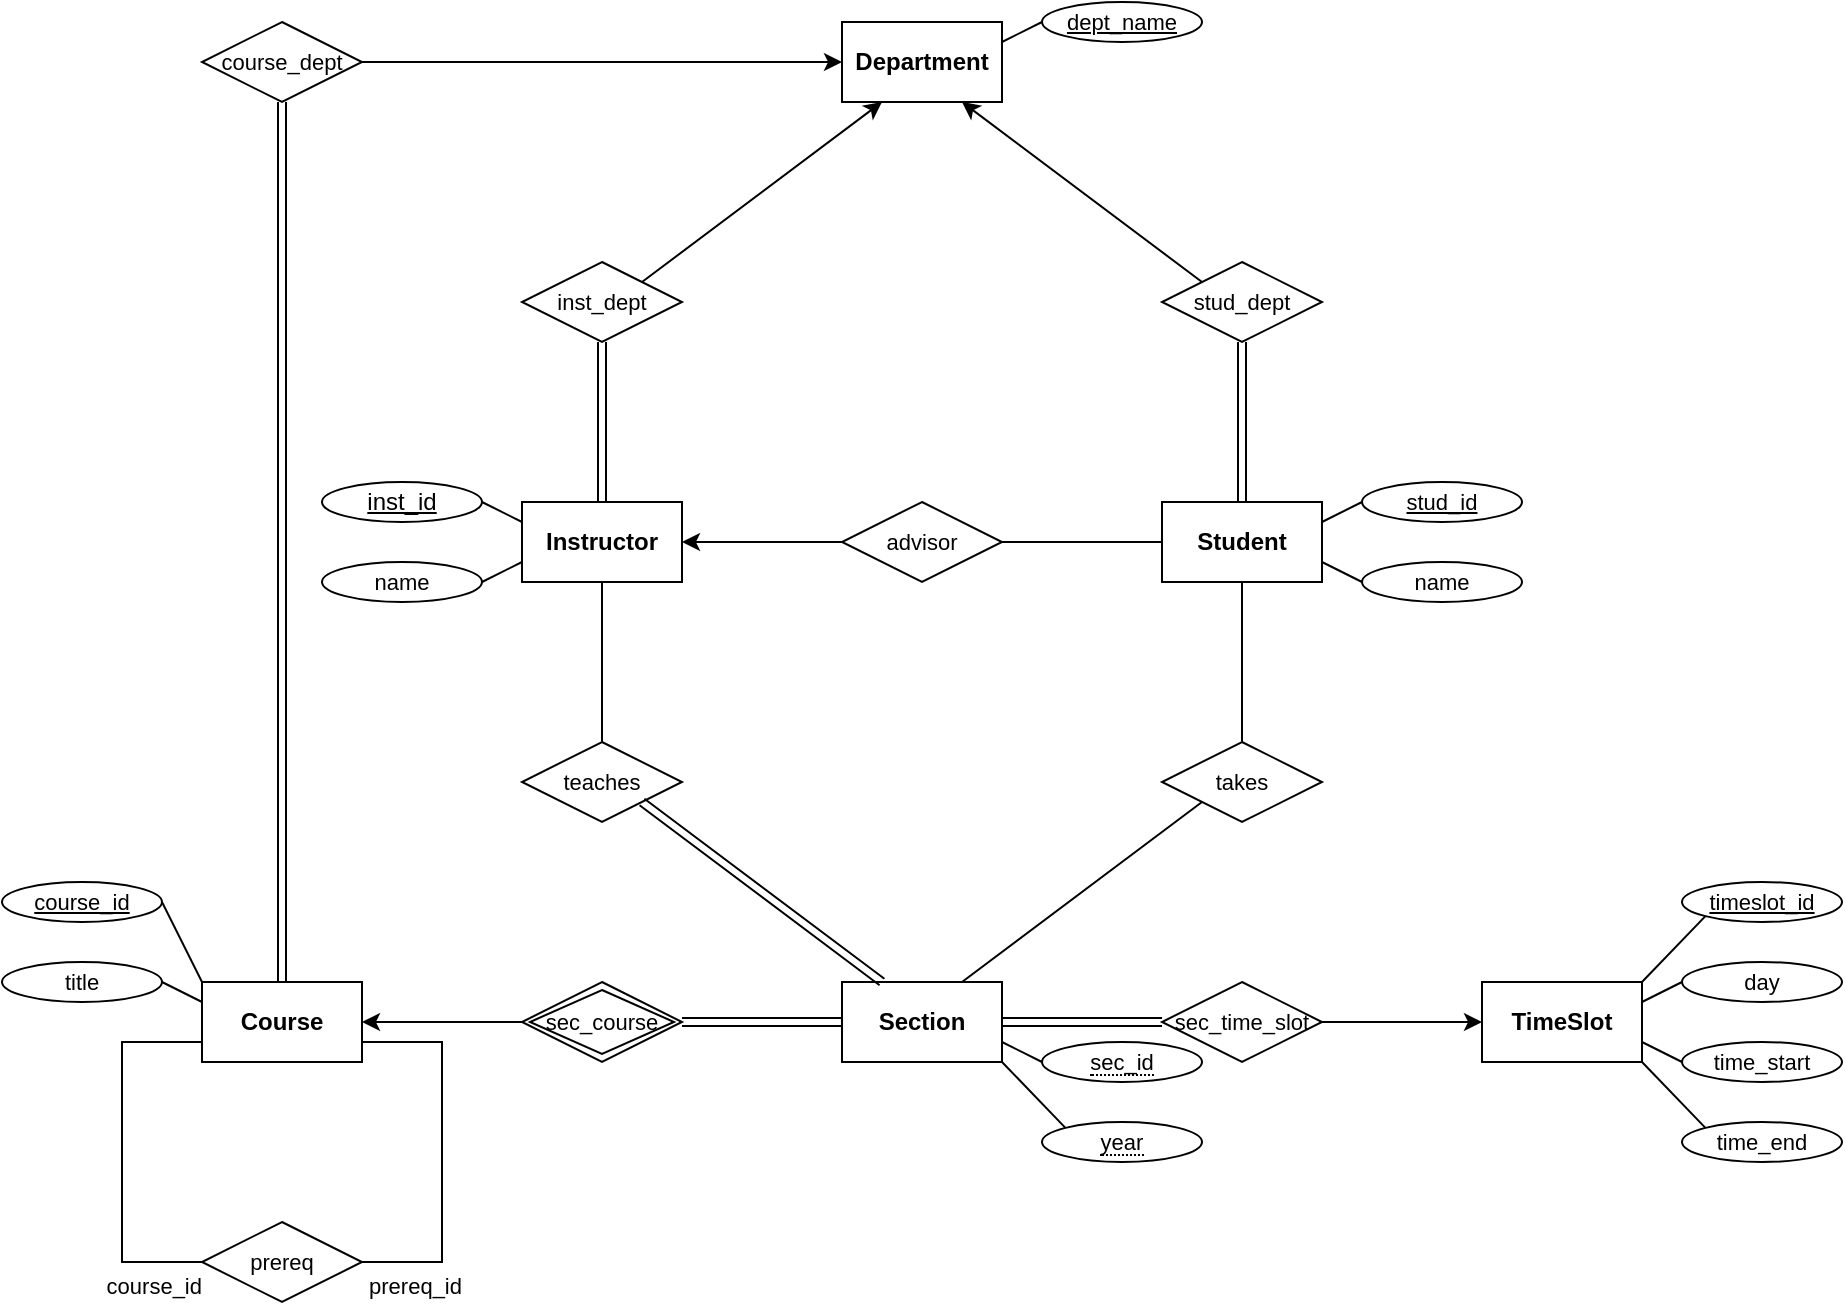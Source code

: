 <mxfile version="21.1.2" type="device" pages="2">
  <diagram id="R2lEEEUBdFMjLlhIrx00" name="Original">
    <mxGraphModel dx="1434" dy="52" grid="1" gridSize="10" guides="1" tooltips="1" connect="1" arrows="1" fold="1" page="1" pageScale="1" pageWidth="1000" pageHeight="730" math="0" shadow="0" extFonts="Permanent Marker^https://fonts.googleapis.com/css?family=Permanent+Marker">
      <root>
        <mxCell id="0" />
        <mxCell id="1" parent="0" />
        <mxCell id="d3ETOoY5Va-_R8JwKo2P-16" value="&lt;span style=&quot;border-bottom: 1px dotted; font-size: 11px;&quot;&gt;sec_id&lt;/span&gt;" style="ellipse;whiteSpace=wrap;html=1;align=center;fontSize=11;" parent="1" vertex="1">
          <mxGeometry x="560" y="1290" width="80" height="20" as="geometry" />
        </mxCell>
        <mxCell id="d3ETOoY5Va-_R8JwKo2P-17" value="" style="endArrow=none;html=1;rounded=0;fontSize=11;exitX=0;exitY=0.5;exitDx=0;exitDy=0;entryX=1;entryY=0.75;entryDx=0;entryDy=0;" parent="1" source="d3ETOoY5Va-_R8JwKo2P-16" target="d3ETOoY5Va-_R8JwKo2P-23" edge="1">
          <mxGeometry relative="1" as="geometry">
            <mxPoint x="570.0" y="1510" as="sourcePoint" />
            <mxPoint x="529.92" y="1210" as="targetPoint" />
          </mxGeometry>
        </mxCell>
        <mxCell id="d3ETOoY5Va-_R8JwKo2P-22" value="&lt;span style=&quot;border-bottom: 1px dotted; font-size: 11px;&quot;&gt;year&lt;/span&gt;" style="ellipse;whiteSpace=wrap;html=1;align=center;fontSize=11;" parent="1" vertex="1">
          <mxGeometry x="560" y="1330" width="80" height="20" as="geometry" />
        </mxCell>
        <mxCell id="6JZpZZCuit6Vz4-aYYs6-20" style="rounded=0;orthogonalLoop=1;jettySize=auto;html=1;exitX=0.75;exitY=0;exitDx=0;exitDy=0;entryX=0;entryY=1;entryDx=0;entryDy=0;endArrow=none;endFill=0;" parent="1" source="d3ETOoY5Va-_R8JwKo2P-23" target="6JZpZZCuit6Vz4-aYYs6-18" edge="1">
          <mxGeometry relative="1" as="geometry" />
        </mxCell>
        <mxCell id="d3ETOoY5Va-_R8JwKo2P-23" value="Section" style="whiteSpace=wrap;html=1;align=center;fontSize=12;fontStyle=1" parent="1" vertex="1">
          <mxGeometry x="460" y="1260" width="80" height="40" as="geometry" />
        </mxCell>
        <mxCell id="d3ETOoY5Va-_R8JwKo2P-24" value="" style="endArrow=none;html=1;rounded=0;fontSize=11;exitX=0;exitY=0;exitDx=0;exitDy=0;entryX=1;entryY=1;entryDx=0;entryDy=0;" parent="1" source="d3ETOoY5Va-_R8JwKo2P-22" target="d3ETOoY5Va-_R8JwKo2P-23" edge="1">
          <mxGeometry relative="1" as="geometry">
            <mxPoint x="570.0" y="1270" as="sourcePoint" />
            <mxPoint x="590" y="1280" as="targetPoint" />
          </mxGeometry>
        </mxCell>
        <mxCell id="d3ETOoY5Va-_R8JwKo2P-30" value="prereq" style="shape=rhombus;perimeter=rhombusPerimeter;whiteSpace=wrap;html=1;align=center;fontSize=11;" parent="1" vertex="1">
          <mxGeometry x="140" y="1380" width="80" height="40" as="geometry" />
        </mxCell>
        <mxCell id="d3ETOoY5Va-_R8JwKo2P-37" value="" style="endArrow=none;html=1;rounded=0;fontSize=11;entryX=0;entryY=0.5;entryDx=0;entryDy=0;exitX=0;exitY=0.75;exitDx=0;exitDy=0;edgeStyle=orthogonalEdgeStyle;" parent="1" target="d3ETOoY5Va-_R8JwKo2P-30" edge="1">
          <mxGeometry relative="1" as="geometry">
            <mxPoint x="140" y="1290" as="sourcePoint" />
            <mxPoint x="250" y="1230" as="targetPoint" />
            <Array as="points">
              <mxPoint x="100" y="1290" />
              <mxPoint x="100" y="1400" />
            </Array>
          </mxGeometry>
        </mxCell>
        <mxCell id="d3ETOoY5Va-_R8JwKo2P-38" value="course_id" style="resizable=0;html=1;align=right;verticalAlign=bottom;fontSize=11;" parent="d3ETOoY5Va-_R8JwKo2P-37" connectable="0" vertex="1">
          <mxGeometry x="1" relative="1" as="geometry">
            <mxPoint y="20" as="offset" />
          </mxGeometry>
        </mxCell>
        <mxCell id="d3ETOoY5Va-_R8JwKo2P-39" value="" style="endArrow=none;html=1;rounded=0;fontSize=11;entryX=1;entryY=0.5;entryDx=0;entryDy=0;exitX=1;exitY=0.75;exitDx=0;exitDy=0;edgeStyle=orthogonalEdgeStyle;" parent="1" target="d3ETOoY5Va-_R8JwKo2P-30" edge="1">
          <mxGeometry relative="1" as="geometry">
            <mxPoint x="220" y="1290" as="sourcePoint" />
            <mxPoint x="150" y="1410" as="targetPoint" />
            <Array as="points">
              <mxPoint x="260" y="1290" />
              <mxPoint x="260" y="1400" />
            </Array>
          </mxGeometry>
        </mxCell>
        <mxCell id="d3ETOoY5Va-_R8JwKo2P-40" value="prereq_id" style="resizable=0;html=1;align=right;verticalAlign=bottom;fontSize=11;" parent="d3ETOoY5Va-_R8JwKo2P-39" connectable="0" vertex="1">
          <mxGeometry x="1" relative="1" as="geometry">
            <mxPoint x="50" y="20" as="offset" />
          </mxGeometry>
        </mxCell>
        <mxCell id="6JZpZZCuit6Vz4-aYYs6-3" value="Course" style="whiteSpace=wrap;html=1;align=center;fontSize=12;fontStyle=1" parent="1" vertex="1">
          <mxGeometry x="140" y="1260" width="80" height="40" as="geometry" />
        </mxCell>
        <mxCell id="6JZpZZCuit6Vz4-aYYs6-8" style="rounded=0;orthogonalLoop=1;jettySize=auto;html=1;exitX=0;exitY=0.5;exitDx=0;exitDy=0;entryX=1;entryY=0.5;entryDx=0;entryDy=0;" parent="1" source="6JZpZZCuit6Vz4-aYYs6-4" target="6JZpZZCuit6Vz4-aYYs6-3" edge="1">
          <mxGeometry relative="1" as="geometry" />
        </mxCell>
        <mxCell id="6JZpZZCuit6Vz4-aYYs6-4" value="sec_course" style="shape=rhombus;double=1;perimeter=rhombusPerimeter;whiteSpace=wrap;html=1;align=center;fontSize=11;" parent="1" vertex="1">
          <mxGeometry x="300" y="1260" width="80" height="40" as="geometry" />
        </mxCell>
        <mxCell id="6JZpZZCuit6Vz4-aYYs6-5" value="title" style="ellipse;whiteSpace=wrap;html=1;align=center;fontSize=11;fontStyle=0" parent="1" vertex="1">
          <mxGeometry x="40" y="1250" width="80" height="20" as="geometry" />
        </mxCell>
        <mxCell id="6JZpZZCuit6Vz4-aYYs6-6" value="" style="endArrow=none;html=1;rounded=0;fontSize=11;entryX=0;entryY=0;entryDx=0;entryDy=0;exitX=1;exitY=0.5;exitDx=0;exitDy=0;" parent="1" source="6JZpZZCuit6Vz4-aYYs6-35" target="6JZpZZCuit6Vz4-aYYs6-3" edge="1">
          <mxGeometry relative="1" as="geometry">
            <mxPoint x="120" y="1220" as="sourcePoint" />
            <mxPoint x="550" y="1510" as="targetPoint" />
          </mxGeometry>
        </mxCell>
        <mxCell id="6JZpZZCuit6Vz4-aYYs6-7" value="" style="endArrow=none;html=1;rounded=0;fontSize=11;exitX=1;exitY=0.5;exitDx=0;exitDy=0;entryX=0;entryY=0.25;entryDx=0;entryDy=0;" parent="1" source="6JZpZZCuit6Vz4-aYYs6-5" target="6JZpZZCuit6Vz4-aYYs6-3" edge="1">
          <mxGeometry relative="1" as="geometry">
            <mxPoint x="110" y="1270" as="sourcePoint" />
            <mxPoint x="90" y="1290" as="targetPoint" />
          </mxGeometry>
        </mxCell>
        <mxCell id="6JZpZZCuit6Vz4-aYYs6-10" value="" style="shape=link;html=1;rounded=0;entryX=0;entryY=0.5;entryDx=0;entryDy=0;exitX=1;exitY=0.5;exitDx=0;exitDy=0;" parent="1" source="6JZpZZCuit6Vz4-aYYs6-4" target="d3ETOoY5Va-_R8JwKo2P-23" edge="1">
          <mxGeometry relative="1" as="geometry">
            <mxPoint x="140" y="1360" as="sourcePoint" />
            <mxPoint x="300" y="1360" as="targetPoint" />
          </mxGeometry>
        </mxCell>
        <mxCell id="6JZpZZCuit6Vz4-aYYs6-13" value="TimeSlot" style="whiteSpace=wrap;html=1;align=center;fontSize=12;fontStyle=1" parent="1" vertex="1">
          <mxGeometry x="780" y="1260" width="80" height="40" as="geometry" />
        </mxCell>
        <mxCell id="6JZpZZCuit6Vz4-aYYs6-14" style="rounded=0;orthogonalLoop=1;jettySize=auto;html=1;entryX=0;entryY=0.5;entryDx=0;entryDy=0;exitX=1;exitY=0.5;exitDx=0;exitDy=0;" parent="1" source="2vopGYQ856hvf5y36CU5-1" target="6JZpZZCuit6Vz4-aYYs6-13" edge="1">
          <mxGeometry relative="1" as="geometry">
            <mxPoint x="710" y="1250" as="sourcePoint" />
            <mxPoint x="750" y="1240" as="targetPoint" />
          </mxGeometry>
        </mxCell>
        <mxCell id="6JZpZZCuit6Vz4-aYYs6-16" value="" style="shape=link;html=1;rounded=0;entryX=1;entryY=0.5;entryDx=0;entryDy=0;exitX=0;exitY=0.5;exitDx=0;exitDy=0;" parent="1" source="2vopGYQ856hvf5y36CU5-1" target="d3ETOoY5Va-_R8JwKo2P-23" edge="1">
          <mxGeometry relative="1" as="geometry">
            <mxPoint x="610" y="1240" as="sourcePoint" />
            <mxPoint x="750" y="1460" as="targetPoint" />
          </mxGeometry>
        </mxCell>
        <mxCell id="6JZpZZCuit6Vz4-aYYs6-17" value="teaches" style="shape=rhombus;perimeter=rhombusPerimeter;whiteSpace=wrap;html=1;align=center;fontSize=11;" parent="1" vertex="1">
          <mxGeometry x="300" y="1140" width="80" height="40" as="geometry" />
        </mxCell>
        <mxCell id="6JZpZZCuit6Vz4-aYYs6-18" value="takes" style="shape=rhombus;perimeter=rhombusPerimeter;whiteSpace=wrap;html=1;align=center;fontSize=11;" parent="1" vertex="1">
          <mxGeometry x="620" y="1140" width="80" height="40" as="geometry" />
        </mxCell>
        <mxCell id="6JZpZZCuit6Vz4-aYYs6-19" value="" style="shape=link;html=1;rounded=0;entryX=0.25;entryY=0;entryDx=0;entryDy=0;exitX=1;exitY=1;exitDx=0;exitDy=0;" parent="1" source="6JZpZZCuit6Vz4-aYYs6-17" target="d3ETOoY5Va-_R8JwKo2P-23" edge="1">
          <mxGeometry relative="1" as="geometry">
            <mxPoint x="390" y="1290" as="sourcePoint" />
            <mxPoint x="470" y="1290" as="targetPoint" />
          </mxGeometry>
        </mxCell>
        <mxCell id="6JZpZZCuit6Vz4-aYYs6-21" value="Instructor" style="whiteSpace=wrap;html=1;align=center;fontSize=12;fontStyle=1" parent="1" vertex="1">
          <mxGeometry x="300" y="1020" width="80" height="40" as="geometry" />
        </mxCell>
        <mxCell id="6JZpZZCuit6Vz4-aYYs6-22" style="rounded=0;orthogonalLoop=1;jettySize=auto;html=1;exitX=0.5;exitY=0;exitDx=0;exitDy=0;entryX=0.5;entryY=1;entryDx=0;entryDy=0;endArrow=none;endFill=0;" parent="1" source="6JZpZZCuit6Vz4-aYYs6-17" target="6JZpZZCuit6Vz4-aYYs6-21" edge="1">
          <mxGeometry relative="1" as="geometry">
            <mxPoint x="530" y="1270" as="sourcePoint" />
            <mxPoint x="650" y="1180" as="targetPoint" />
          </mxGeometry>
        </mxCell>
        <mxCell id="6JZpZZCuit6Vz4-aYYs6-59" style="rounded=0;orthogonalLoop=1;jettySize=auto;html=1;exitX=0;exitY=0.5;exitDx=0;exitDy=0;entryX=1;entryY=0.5;entryDx=0;entryDy=0;endArrow=none;endFill=0;" parent="1" source="6JZpZZCuit6Vz4-aYYs6-23" target="6JZpZZCuit6Vz4-aYYs6-58" edge="1">
          <mxGeometry relative="1" as="geometry" />
        </mxCell>
        <mxCell id="6JZpZZCuit6Vz4-aYYs6-23" value="Student" style="whiteSpace=wrap;html=1;align=center;fontSize=12;fontStyle=1" parent="1" vertex="1">
          <mxGeometry x="620" y="1020" width="80" height="40" as="geometry" />
        </mxCell>
        <mxCell id="6JZpZZCuit6Vz4-aYYs6-24" style="rounded=0;orthogonalLoop=1;jettySize=auto;html=1;exitX=0.5;exitY=0;exitDx=0;exitDy=0;entryX=0.5;entryY=1;entryDx=0;entryDy=0;endArrow=none;endFill=0;" parent="1" source="6JZpZZCuit6Vz4-aYYs6-18" target="6JZpZZCuit6Vz4-aYYs6-23" edge="1">
          <mxGeometry relative="1" as="geometry">
            <mxPoint x="350" y="1150" as="sourcePoint" />
            <mxPoint x="350" y="1070" as="targetPoint" />
          </mxGeometry>
        </mxCell>
        <mxCell id="6JZpZZCuit6Vz4-aYYs6-30" style="rounded=0;orthogonalLoop=1;jettySize=auto;html=1;exitX=1;exitY=0;exitDx=0;exitDy=0;entryX=0.25;entryY=1;entryDx=0;entryDy=0;" parent="1" source="6JZpZZCuit6Vz4-aYYs6-25" target="6JZpZZCuit6Vz4-aYYs6-29" edge="1">
          <mxGeometry relative="1" as="geometry" />
        </mxCell>
        <mxCell id="6JZpZZCuit6Vz4-aYYs6-25" value="inst_dept" style="shape=rhombus;perimeter=rhombusPerimeter;whiteSpace=wrap;html=1;align=center;fontSize=11;" parent="1" vertex="1">
          <mxGeometry x="300" y="900" width="80" height="40" as="geometry" />
        </mxCell>
        <mxCell id="6JZpZZCuit6Vz4-aYYs6-26" value="" style="shape=link;html=1;rounded=0;entryX=0.5;entryY=0;entryDx=0;entryDy=0;exitX=0.5;exitY=1;exitDx=0;exitDy=0;" parent="1" source="6JZpZZCuit6Vz4-aYYs6-25" target="6JZpZZCuit6Vz4-aYYs6-21" edge="1">
          <mxGeometry relative="1" as="geometry">
            <mxPoint x="370" y="1180" as="sourcePoint" />
            <mxPoint x="490" y="1270" as="targetPoint" />
          </mxGeometry>
        </mxCell>
        <mxCell id="6JZpZZCuit6Vz4-aYYs6-31" style="rounded=0;orthogonalLoop=1;jettySize=auto;html=1;exitX=0;exitY=0;exitDx=0;exitDy=0;entryX=0.75;entryY=1;entryDx=0;entryDy=0;" parent="1" source="6JZpZZCuit6Vz4-aYYs6-27" target="6JZpZZCuit6Vz4-aYYs6-29" edge="1">
          <mxGeometry relative="1" as="geometry" />
        </mxCell>
        <mxCell id="6JZpZZCuit6Vz4-aYYs6-27" value="stud_dept" style="shape=rhombus;perimeter=rhombusPerimeter;whiteSpace=wrap;html=1;align=center;fontSize=11;" parent="1" vertex="1">
          <mxGeometry x="620" y="900" width="80" height="40" as="geometry" />
        </mxCell>
        <mxCell id="6JZpZZCuit6Vz4-aYYs6-28" value="" style="shape=link;html=1;rounded=0;entryX=0.5;entryY=0;entryDx=0;entryDy=0;exitX=0.5;exitY=1;exitDx=0;exitDy=0;" parent="1" source="6JZpZZCuit6Vz4-aYYs6-27" target="6JZpZZCuit6Vz4-aYYs6-23" edge="1">
          <mxGeometry relative="1" as="geometry">
            <mxPoint x="350" y="950" as="sourcePoint" />
            <mxPoint x="350" y="1030" as="targetPoint" />
          </mxGeometry>
        </mxCell>
        <mxCell id="6JZpZZCuit6Vz4-aYYs6-29" value="Department" style="whiteSpace=wrap;html=1;align=center;fontSize=12;fontStyle=1" parent="1" vertex="1">
          <mxGeometry x="460" y="780" width="80" height="40" as="geometry" />
        </mxCell>
        <mxCell id="6JZpZZCuit6Vz4-aYYs6-33" style="rounded=0;orthogonalLoop=1;jettySize=auto;html=1;exitX=1;exitY=0.5;exitDx=0;exitDy=0;entryX=0;entryY=0.5;entryDx=0;entryDy=0;" parent="1" source="6JZpZZCuit6Vz4-aYYs6-32" target="6JZpZZCuit6Vz4-aYYs6-29" edge="1">
          <mxGeometry relative="1" as="geometry" />
        </mxCell>
        <mxCell id="6JZpZZCuit6Vz4-aYYs6-32" value="course_dept" style="shape=rhombus;perimeter=rhombusPerimeter;whiteSpace=wrap;html=1;align=center;fontSize=11;" parent="1" vertex="1">
          <mxGeometry x="140" y="780" width="80" height="40" as="geometry" />
        </mxCell>
        <mxCell id="6JZpZZCuit6Vz4-aYYs6-34" value="" style="shape=link;html=1;rounded=0;entryX=0.5;entryY=0;entryDx=0;entryDy=0;exitX=0.5;exitY=1;exitDx=0;exitDy=0;" parent="1" source="6JZpZZCuit6Vz4-aYYs6-32" target="6JZpZZCuit6Vz4-aYYs6-3" edge="1">
          <mxGeometry relative="1" as="geometry">
            <mxPoint x="350" y="950" as="sourcePoint" />
            <mxPoint x="350" y="1030" as="targetPoint" />
          </mxGeometry>
        </mxCell>
        <mxCell id="6JZpZZCuit6Vz4-aYYs6-35" value="course_id" style="ellipse;whiteSpace=wrap;html=1;align=center;fontStyle=4;fontSize=11;" parent="1" vertex="1">
          <mxGeometry x="40" y="1210" width="80" height="20" as="geometry" />
        </mxCell>
        <mxCell id="6JZpZZCuit6Vz4-aYYs6-36" value="dept_name" style="ellipse;whiteSpace=wrap;html=1;align=center;fontStyle=4;fontSize=11;" parent="1" vertex="1">
          <mxGeometry x="560" y="770" width="80" height="20" as="geometry" />
        </mxCell>
        <mxCell id="6JZpZZCuit6Vz4-aYYs6-38" value="" style="endArrow=none;html=1;rounded=0;fontSize=11;exitX=0;exitY=0.5;exitDx=0;exitDy=0;entryX=1;entryY=0.25;entryDx=0;entryDy=0;" parent="1" source="6JZpZZCuit6Vz4-aYYs6-36" target="6JZpZZCuit6Vz4-aYYs6-29" edge="1">
          <mxGeometry relative="1" as="geometry">
            <mxPoint x="439" y="1343" as="sourcePoint" />
            <mxPoint x="470" y="1310" as="targetPoint" />
          </mxGeometry>
        </mxCell>
        <mxCell id="6JZpZZCuit6Vz4-aYYs6-39" value="inst_id" style="ellipse;whiteSpace=wrap;html=1;align=center;fontStyle=4;" parent="1" vertex="1">
          <mxGeometry x="200" y="1010" width="80" height="20" as="geometry" />
        </mxCell>
        <mxCell id="6JZpZZCuit6Vz4-aYYs6-40" value="" style="endArrow=none;html=1;rounded=0;fontSize=11;exitX=1;exitY=0.5;exitDx=0;exitDy=0;entryX=0;entryY=0.25;entryDx=0;entryDy=0;" parent="1" source="6JZpZZCuit6Vz4-aYYs6-39" target="6JZpZZCuit6Vz4-aYYs6-21" edge="1">
          <mxGeometry relative="1" as="geometry">
            <mxPoint x="570" y="790" as="sourcePoint" />
            <mxPoint x="550" y="800" as="targetPoint" />
          </mxGeometry>
        </mxCell>
        <mxCell id="6JZpZZCuit6Vz4-aYYs6-41" value="stud_id" style="ellipse;whiteSpace=wrap;html=1;align=center;fontStyle=4;fontSize=11;" parent="1" vertex="1">
          <mxGeometry x="720" y="1010" width="80" height="20" as="geometry" />
        </mxCell>
        <mxCell id="6JZpZZCuit6Vz4-aYYs6-42" value="" style="endArrow=none;html=1;rounded=0;fontSize=11;exitX=0;exitY=0.5;exitDx=0;exitDy=0;entryX=1;entryY=0.25;entryDx=0;entryDy=0;" parent="1" source="6JZpZZCuit6Vz4-aYYs6-41" target="6JZpZZCuit6Vz4-aYYs6-23" edge="1">
          <mxGeometry relative="1" as="geometry">
            <mxPoint x="890" y="790" as="sourcePoint" />
            <mxPoint x="720" y="1060" as="targetPoint" />
          </mxGeometry>
        </mxCell>
        <mxCell id="6JZpZZCuit6Vz4-aYYs6-43" value="name" style="ellipse;whiteSpace=wrap;html=1;align=center;fontSize=11;fontStyle=0" parent="1" vertex="1">
          <mxGeometry x="200" y="1050" width="80" height="20" as="geometry" />
        </mxCell>
        <mxCell id="6JZpZZCuit6Vz4-aYYs6-44" value="" style="endArrow=none;html=1;rounded=0;fontSize=11;exitX=1;exitY=0.5;exitDx=0;exitDy=0;entryX=0;entryY=0.75;entryDx=0;entryDy=0;" parent="1" source="6JZpZZCuit6Vz4-aYYs6-43" target="6JZpZZCuit6Vz4-aYYs6-21" edge="1">
          <mxGeometry relative="1" as="geometry">
            <mxPoint x="410" y="1030" as="sourcePoint" />
            <mxPoint x="390" y="1040" as="targetPoint" />
          </mxGeometry>
        </mxCell>
        <mxCell id="6JZpZZCuit6Vz4-aYYs6-45" value="name" style="ellipse;whiteSpace=wrap;html=1;align=center;fontSize=11;fontStyle=0" parent="1" vertex="1">
          <mxGeometry x="720" y="1050" width="80" height="20" as="geometry" />
        </mxCell>
        <mxCell id="6JZpZZCuit6Vz4-aYYs6-46" value="" style="endArrow=none;html=1;rounded=0;fontSize=11;exitX=0;exitY=0.5;exitDx=0;exitDy=0;entryX=1;entryY=0.75;entryDx=0;entryDy=0;" parent="1" source="6JZpZZCuit6Vz4-aYYs6-45" target="6JZpZZCuit6Vz4-aYYs6-23" edge="1">
          <mxGeometry relative="1" as="geometry">
            <mxPoint x="730" y="1030" as="sourcePoint" />
            <mxPoint x="720" y="1040" as="targetPoint" />
          </mxGeometry>
        </mxCell>
        <mxCell id="6JZpZZCuit6Vz4-aYYs6-47" value="timeslot_id" style="ellipse;whiteSpace=wrap;html=1;align=center;fontStyle=4;fontSize=11;" parent="1" vertex="1">
          <mxGeometry x="880" y="1210" width="80" height="20" as="geometry" />
        </mxCell>
        <mxCell id="6JZpZZCuit6Vz4-aYYs6-48" value="day" style="ellipse;whiteSpace=wrap;html=1;align=center;fontSize=11;fontStyle=0" parent="1" vertex="1">
          <mxGeometry x="880" y="1250" width="80" height="20" as="geometry" />
        </mxCell>
        <mxCell id="6JZpZZCuit6Vz4-aYYs6-49" value="time_start" style="ellipse;whiteSpace=wrap;html=1;align=center;fontSize=11;fontStyle=0" parent="1" vertex="1">
          <mxGeometry x="880" y="1290" width="80" height="20" as="geometry" />
        </mxCell>
        <mxCell id="6JZpZZCuit6Vz4-aYYs6-50" value="time_end" style="ellipse;whiteSpace=wrap;html=1;align=center;fontSize=11;fontStyle=0" parent="1" vertex="1">
          <mxGeometry x="880" y="1330" width="80" height="20" as="geometry" />
        </mxCell>
        <mxCell id="6JZpZZCuit6Vz4-aYYs6-51" value="" style="endArrow=none;html=1;rounded=0;fontSize=11;exitX=0;exitY=1;exitDx=0;exitDy=0;entryX=1;entryY=0;entryDx=0;entryDy=0;" parent="1" source="6JZpZZCuit6Vz4-aYYs6-47" target="6JZpZZCuit6Vz4-aYYs6-13" edge="1">
          <mxGeometry relative="1" as="geometry">
            <mxPoint x="581" y="1343" as="sourcePoint" />
            <mxPoint x="550" y="1310" as="targetPoint" />
          </mxGeometry>
        </mxCell>
        <mxCell id="6JZpZZCuit6Vz4-aYYs6-52" value="" style="endArrow=none;html=1;rounded=0;fontSize=11;exitX=0;exitY=0.5;exitDx=0;exitDy=0;entryX=1;entryY=0.25;entryDx=0;entryDy=0;" parent="1" source="6JZpZZCuit6Vz4-aYYs6-48" target="6JZpZZCuit6Vz4-aYYs6-13" edge="1">
          <mxGeometry relative="1" as="geometry">
            <mxPoint x="901" y="1237" as="sourcePoint" />
            <mxPoint x="870" y="1270" as="targetPoint" />
          </mxGeometry>
        </mxCell>
        <mxCell id="6JZpZZCuit6Vz4-aYYs6-53" value="" style="endArrow=none;html=1;rounded=0;fontSize=11;exitX=0;exitY=0.5;exitDx=0;exitDy=0;entryX=1;entryY=0.75;entryDx=0;entryDy=0;" parent="1" source="6JZpZZCuit6Vz4-aYYs6-49" target="6JZpZZCuit6Vz4-aYYs6-13" edge="1">
          <mxGeometry relative="1" as="geometry">
            <mxPoint x="890" y="1270" as="sourcePoint" />
            <mxPoint x="870" y="1280" as="targetPoint" />
          </mxGeometry>
        </mxCell>
        <mxCell id="6JZpZZCuit6Vz4-aYYs6-54" value="" style="endArrow=none;html=1;rounded=0;fontSize=11;exitX=0;exitY=0;exitDx=0;exitDy=0;entryX=1;entryY=1;entryDx=0;entryDy=0;" parent="1" source="6JZpZZCuit6Vz4-aYYs6-50" target="6JZpZZCuit6Vz4-aYYs6-13" edge="1">
          <mxGeometry relative="1" as="geometry">
            <mxPoint x="890" y="1310" as="sourcePoint" />
            <mxPoint x="870" y="1300" as="targetPoint" />
          </mxGeometry>
        </mxCell>
        <mxCell id="6JZpZZCuit6Vz4-aYYs6-60" style="edgeStyle=orthogonalEdgeStyle;rounded=0;orthogonalLoop=1;jettySize=auto;html=1;exitX=0;exitY=0.5;exitDx=0;exitDy=0;entryX=1;entryY=0.5;entryDx=0;entryDy=0;" parent="1" source="6JZpZZCuit6Vz4-aYYs6-58" target="6JZpZZCuit6Vz4-aYYs6-21" edge="1">
          <mxGeometry relative="1" as="geometry" />
        </mxCell>
        <mxCell id="6JZpZZCuit6Vz4-aYYs6-58" value="advisor" style="shape=rhombus;perimeter=rhombusPerimeter;whiteSpace=wrap;html=1;align=center;fontSize=11;" parent="1" vertex="1">
          <mxGeometry x="460" y="1020" width="80" height="40" as="geometry" />
        </mxCell>
        <mxCell id="2vopGYQ856hvf5y36CU5-1" value="sec_time_slot" style="shape=rhombus;perimeter=rhombusPerimeter;whiteSpace=wrap;html=1;align=center;fontSize=11;" parent="1" vertex="1">
          <mxGeometry x="620" y="1260" width="80" height="40" as="geometry" />
        </mxCell>
      </root>
    </mxGraphModel>
  </diagram>
  <diagram name="Modified" id="MTP-_TF93wikmBIvPL7g">
    <mxGraphModel dx="775" dy="-197" grid="1" gridSize="10" guides="1" tooltips="1" connect="1" arrows="1" fold="1" page="1" pageScale="1" pageWidth="1000" pageHeight="620" math="0" shadow="0" extFonts="Permanent Marker^https://fonts.googleapis.com/css?family=Permanent+Marker">
      <root>
        <mxCell id="PxqBR-X3w9MYEokS6mY7-0" />
        <mxCell id="PxqBR-X3w9MYEokS6mY7-1" parent="PxqBR-X3w9MYEokS6mY7-0" />
        <mxCell id="PxqBR-X3w9MYEokS6mY7-5" style="rounded=0;orthogonalLoop=1;jettySize=auto;html=1;exitX=0.5;exitY=0;exitDx=0;exitDy=0;entryX=0.5;entryY=1;entryDx=0;entryDy=0;endArrow=none;endFill=0;" parent="PxqBR-X3w9MYEokS6mY7-1" source="PxqBR-X3w9MYEokS6mY7-13" edge="1">
          <mxGeometry relative="1" as="geometry">
            <mxPoint x="530" y="910" as="sourcePoint" />
            <mxPoint x="500" y="830" as="targetPoint" />
          </mxGeometry>
        </mxCell>
        <mxCell id="PxqBR-X3w9MYEokS6mY7-13" value="Course" style="whiteSpace=wrap;html=1;align=center;fontSize=12;fontStyle=1" parent="PxqBR-X3w9MYEokS6mY7-1" vertex="1">
          <mxGeometry x="460" y="910" width="80" height="40" as="geometry" />
        </mxCell>
        <mxCell id="PxqBR-X3w9MYEokS6mY7-17" value="" style="endArrow=none;html=1;rounded=0;fontSize=11;exitX=1;exitY=0.5;exitDx=0;exitDy=0;entryX=0;entryY=0.75;entryDx=0;entryDy=0;" parent="PxqBR-X3w9MYEokS6mY7-1" source="PxqBR-X3w9MYEokS6mY7-41" target="PxqBR-X3w9MYEokS6mY7-13" edge="1">
          <mxGeometry relative="1" as="geometry">
            <mxPoint x="130" y="870" as="sourcePoint" />
            <mxPoint x="430" y="930" as="targetPoint" />
          </mxGeometry>
        </mxCell>
        <mxCell id="PxqBR-X3w9MYEokS6mY7-18" value="" style="endArrow=none;html=1;rounded=0;fontSize=11;exitX=1;exitY=0;exitDx=0;exitDy=0;entryX=0;entryY=1;entryDx=0;entryDy=0;" parent="PxqBR-X3w9MYEokS6mY7-1" source="HmsUcj25OPBLy6b24P5d-0" target="PxqBR-X3w9MYEokS6mY7-13" edge="1">
          <mxGeometry relative="1" as="geometry">
            <mxPoint x="428.284" y="982.929" as="sourcePoint" />
            <mxPoint x="100" y="940" as="targetPoint" />
          </mxGeometry>
        </mxCell>
        <mxCell id="PxqBR-X3w9MYEokS6mY7-20" value="TimeSlot" style="whiteSpace=wrap;html=1;align=center;fontSize=12;fontStyle=1" parent="PxqBR-X3w9MYEokS6mY7-1" vertex="1">
          <mxGeometry x="780" y="910" width="80" height="40" as="geometry" />
        </mxCell>
        <mxCell id="PxqBR-X3w9MYEokS6mY7-21" style="rounded=0;orthogonalLoop=1;jettySize=auto;html=1;entryX=0;entryY=0.5;entryDx=0;entryDy=0;exitX=1;exitY=0.5;exitDx=0;exitDy=0;" parent="PxqBR-X3w9MYEokS6mY7-1" source="PxqBR-X3w9MYEokS6mY7-62" target="PxqBR-X3w9MYEokS6mY7-20" edge="1">
          <mxGeometry relative="1" as="geometry">
            <mxPoint x="720" y="900" as="sourcePoint" />
            <mxPoint x="760" y="890" as="targetPoint" />
          </mxGeometry>
        </mxCell>
        <mxCell id="PxqBR-X3w9MYEokS6mY7-26" value="Convenor" style="whiteSpace=wrap;html=1;align=center;fontSize=12;fontStyle=1" parent="PxqBR-X3w9MYEokS6mY7-1" vertex="1">
          <mxGeometry x="460" y="1150" width="80" height="40" as="geometry" />
        </mxCell>
        <mxCell id="PxqBR-X3w9MYEokS6mY7-28" style="rounded=0;orthogonalLoop=1;jettySize=auto;html=1;exitX=0.5;exitY=1;exitDx=0;exitDy=0;entryX=0.5;entryY=0;entryDx=0;entryDy=0;endArrow=none;endFill=0;" parent="PxqBR-X3w9MYEokS6mY7-1" source="PxqBR-X3w9MYEokS6mY7-13" target="PxqBR-X3w9MYEokS6mY7-61" edge="1">
          <mxGeometry relative="1" as="geometry" />
        </mxCell>
        <mxCell id="PxqBR-X3w9MYEokS6mY7-29" value="Student" style="whiteSpace=wrap;html=1;align=center;fontSize=12;fontStyle=1" parent="PxqBR-X3w9MYEokS6mY7-1" vertex="1">
          <mxGeometry x="460" y="670" width="80" height="40" as="geometry" />
        </mxCell>
        <mxCell id="PxqBR-X3w9MYEokS6mY7-30" style="rounded=0;orthogonalLoop=1;jettySize=auto;html=1;exitX=0.5;exitY=0;exitDx=0;exitDy=0;entryX=0.5;entryY=1;entryDx=0;entryDy=0;endArrow=none;endFill=0;" parent="PxqBR-X3w9MYEokS6mY7-1" target="PxqBR-X3w9MYEokS6mY7-29" edge="1">
          <mxGeometry relative="1" as="geometry">
            <mxPoint x="500" y="790" as="sourcePoint" />
            <mxPoint x="190" y="720" as="targetPoint" />
          </mxGeometry>
        </mxCell>
        <mxCell id="PxqBR-X3w9MYEokS6mY7-34" style="rounded=0;orthogonalLoop=1;jettySize=auto;html=1;exitX=0.5;exitY=1;exitDx=0;exitDy=0;entryX=0.5;entryY=0;entryDx=0;entryDy=0;" parent="PxqBR-X3w9MYEokS6mY7-1" source="PxqBR-X3w9MYEokS6mY7-35" target="PxqBR-X3w9MYEokS6mY7-37" edge="1">
          <mxGeometry relative="1" as="geometry" />
        </mxCell>
        <mxCell id="PxqBR-X3w9MYEokS6mY7-35" value="Majors" style="shape=rhombus;perimeter=rhombusPerimeter;whiteSpace=wrap;html=1;align=center;fontSize=11;" parent="PxqBR-X3w9MYEokS6mY7-1" vertex="1">
          <mxGeometry x="140" y="670" width="80" height="40" as="geometry" />
        </mxCell>
        <mxCell id="PxqBR-X3w9MYEokS6mY7-36" value="" style="shape=link;html=1;rounded=0;exitX=1;exitY=0.5;exitDx=0;exitDy=0;entryX=0;entryY=0.5;entryDx=0;entryDy=0;" parent="PxqBR-X3w9MYEokS6mY7-1" source="PxqBR-X3w9MYEokS6mY7-35" target="PxqBR-X3w9MYEokS6mY7-29" edge="1">
          <mxGeometry relative="1" as="geometry">
            <mxPoint x="190" y="600" as="sourcePoint" />
            <mxPoint x="500" y="630" as="targetPoint" />
          </mxGeometry>
        </mxCell>
        <mxCell id="PxqBR-X3w9MYEokS6mY7-37" value="Department" style="whiteSpace=wrap;html=1;align=center;fontSize=12;fontStyle=1" parent="PxqBR-X3w9MYEokS6mY7-1" vertex="1">
          <mxGeometry x="140" y="910" width="80" height="40" as="geometry" />
        </mxCell>
        <mxCell id="PxqBR-X3w9MYEokS6mY7-38" style="rounded=0;orthogonalLoop=1;jettySize=auto;html=1;exitX=0;exitY=0.5;exitDx=0;exitDy=0;entryX=1;entryY=0.5;entryDx=0;entryDy=0;" parent="PxqBR-X3w9MYEokS6mY7-1" source="PxqBR-X3w9MYEokS6mY7-39" target="PxqBR-X3w9MYEokS6mY7-37" edge="1">
          <mxGeometry relative="1" as="geometry" />
        </mxCell>
        <mxCell id="PxqBR-X3w9MYEokS6mY7-39" value="Managed" style="shape=rhombus;perimeter=rhombusPerimeter;whiteSpace=wrap;html=1;align=center;fontSize=11;" parent="PxqBR-X3w9MYEokS6mY7-1" vertex="1">
          <mxGeometry x="300" y="910" width="80" height="40" as="geometry" />
        </mxCell>
        <mxCell id="PxqBR-X3w9MYEokS6mY7-40" value="" style="shape=link;html=1;rounded=0;entryX=0;entryY=0.5;entryDx=0;entryDy=0;exitX=1;exitY=0.5;exitDx=0;exitDy=0;" parent="PxqBR-X3w9MYEokS6mY7-1" source="PxqBR-X3w9MYEokS6mY7-39" target="PxqBR-X3w9MYEokS6mY7-13" edge="1">
          <mxGeometry relative="1" as="geometry">
            <mxPoint x="360" y="600" as="sourcePoint" />
            <mxPoint x="360" y="680" as="targetPoint" />
          </mxGeometry>
        </mxCell>
        <mxCell id="PxqBR-X3w9MYEokS6mY7-41" value="course_id" style="ellipse;whiteSpace=wrap;html=1;align=center;fontStyle=4;fontSize=11;" parent="PxqBR-X3w9MYEokS6mY7-1" vertex="1">
          <mxGeometry x="360" y="940" width="80" height="20" as="geometry" />
        </mxCell>
        <mxCell id="PxqBR-X3w9MYEokS6mY7-42" value="dept_name" style="ellipse;whiteSpace=wrap;html=1;align=center;fontStyle=4;fontSize=11;" parent="PxqBR-X3w9MYEokS6mY7-1" vertex="1">
          <mxGeometry x="40" y="940" width="80" height="20" as="geometry" />
        </mxCell>
        <mxCell id="PxqBR-X3w9MYEokS6mY7-43" value="" style="endArrow=none;html=1;rounded=0;fontSize=11;exitX=1;exitY=0.5;exitDx=0;exitDy=0;entryX=0;entryY=0.75;entryDx=0;entryDy=0;" parent="PxqBR-X3w9MYEokS6mY7-1" source="PxqBR-X3w9MYEokS6mY7-42" target="PxqBR-X3w9MYEokS6mY7-37" edge="1">
          <mxGeometry relative="1" as="geometry">
            <mxPoint x="110" y="640" as="sourcePoint" />
            <mxPoint x="160" y="990" as="targetPoint" />
          </mxGeometry>
        </mxCell>
        <mxCell id="PxqBR-X3w9MYEokS6mY7-44" value="conv_id" style="ellipse;whiteSpace=wrap;html=1;align=center;fontStyle=4;fontSize=11;" parent="PxqBR-X3w9MYEokS6mY7-1" vertex="1">
          <mxGeometry x="560" y="1140" width="80" height="20" as="geometry" />
        </mxCell>
        <mxCell id="PxqBR-X3w9MYEokS6mY7-45" value="" style="endArrow=none;html=1;rounded=0;fontSize=11;exitX=0;exitY=0.5;exitDx=0;exitDy=0;entryX=1;entryY=0.25;entryDx=0;entryDy=0;" parent="PxqBR-X3w9MYEokS6mY7-1" source="PxqBR-X3w9MYEokS6mY7-44" target="PxqBR-X3w9MYEokS6mY7-26" edge="1">
          <mxGeometry relative="1" as="geometry">
            <mxPoint x="80" y="1060" as="sourcePoint" />
            <mxPoint x="60" y="1070" as="targetPoint" />
          </mxGeometry>
        </mxCell>
        <mxCell id="PxqBR-X3w9MYEokS6mY7-46" value="stud_id" style="ellipse;whiteSpace=wrap;html=1;align=center;fontStyle=4;fontSize=11;" parent="PxqBR-X3w9MYEokS6mY7-1" vertex="1">
          <mxGeometry x="560" y="660" width="80" height="20" as="geometry" />
        </mxCell>
        <mxCell id="PxqBR-X3w9MYEokS6mY7-47" value="" style="endArrow=none;html=1;rounded=0;fontSize=11;exitX=0;exitY=0.5;exitDx=0;exitDy=0;entryX=1;entryY=0.25;entryDx=0;entryDy=0;" parent="PxqBR-X3w9MYEokS6mY7-1" source="PxqBR-X3w9MYEokS6mY7-46" target="PxqBR-X3w9MYEokS6mY7-29" edge="1">
          <mxGeometry relative="1" as="geometry">
            <mxPoint x="730" y="440" as="sourcePoint" />
            <mxPoint x="440" y="690" as="targetPoint" />
          </mxGeometry>
        </mxCell>
        <mxCell id="PxqBR-X3w9MYEokS6mY7-48" value="name" style="ellipse;whiteSpace=wrap;html=1;align=center;fontSize=11;fontStyle=0" parent="PxqBR-X3w9MYEokS6mY7-1" vertex="1">
          <mxGeometry x="560" y="1180" width="80" height="20" as="geometry" />
        </mxCell>
        <mxCell id="PxqBR-X3w9MYEokS6mY7-49" value="" style="endArrow=none;html=1;rounded=0;fontSize=11;exitX=0;exitY=0.5;exitDx=0;exitDy=0;entryX=1;entryY=0.75;entryDx=0;entryDy=0;" parent="PxqBR-X3w9MYEokS6mY7-1" source="PxqBR-X3w9MYEokS6mY7-48" target="PxqBR-X3w9MYEokS6mY7-26" edge="1">
          <mxGeometry relative="1" as="geometry">
            <mxPoint x="-80" y="1300" as="sourcePoint" />
            <mxPoint x="-100" y="1310" as="targetPoint" />
          </mxGeometry>
        </mxCell>
        <mxCell id="PxqBR-X3w9MYEokS6mY7-50" value="name" style="ellipse;whiteSpace=wrap;html=1;align=center;fontSize=11;fontStyle=0" parent="PxqBR-X3w9MYEokS6mY7-1" vertex="1">
          <mxGeometry x="560" y="700" width="80" height="20" as="geometry" />
        </mxCell>
        <mxCell id="PxqBR-X3w9MYEokS6mY7-51" value="" style="endArrow=none;html=1;rounded=0;fontSize=11;entryX=1;entryY=0.75;entryDx=0;entryDy=0;exitX=0;exitY=0.5;exitDx=0;exitDy=0;" parent="PxqBR-X3w9MYEokS6mY7-1" source="PxqBR-X3w9MYEokS6mY7-50" target="PxqBR-X3w9MYEokS6mY7-29" edge="1">
          <mxGeometry relative="1" as="geometry">
            <mxPoint x="460" y="740" as="sourcePoint" />
            <mxPoint x="560" y="690" as="targetPoint" />
          </mxGeometry>
        </mxCell>
        <mxCell id="PxqBR-X3w9MYEokS6mY7-52" value="timeslot_id" style="ellipse;whiteSpace=wrap;html=1;align=center;fontStyle=4;fontSize=11;" parent="PxqBR-X3w9MYEokS6mY7-1" vertex="1">
          <mxGeometry x="880" y="860" width="80" height="20" as="geometry" />
        </mxCell>
        <mxCell id="PxqBR-X3w9MYEokS6mY7-53" value="day" style="ellipse;whiteSpace=wrap;html=1;align=center;fontSize=11;fontStyle=0" parent="PxqBR-X3w9MYEokS6mY7-1" vertex="1">
          <mxGeometry x="880" y="900" width="80" height="20" as="geometry" />
        </mxCell>
        <mxCell id="PxqBR-X3w9MYEokS6mY7-54" value="time_start" style="ellipse;whiteSpace=wrap;html=1;align=center;fontSize=11;fontStyle=0" parent="PxqBR-X3w9MYEokS6mY7-1" vertex="1">
          <mxGeometry x="880" y="940" width="80" height="20" as="geometry" />
        </mxCell>
        <mxCell id="PxqBR-X3w9MYEokS6mY7-55" value="time_end" style="ellipse;whiteSpace=wrap;html=1;align=center;fontSize=11;fontStyle=0" parent="PxqBR-X3w9MYEokS6mY7-1" vertex="1">
          <mxGeometry x="880" y="980" width="80" height="20" as="geometry" />
        </mxCell>
        <mxCell id="PxqBR-X3w9MYEokS6mY7-56" value="" style="endArrow=none;html=1;rounded=0;fontSize=11;exitX=0;exitY=1;exitDx=0;exitDy=0;entryX=1;entryY=0;entryDx=0;entryDy=0;" parent="PxqBR-X3w9MYEokS6mY7-1" source="PxqBR-X3w9MYEokS6mY7-52" target="PxqBR-X3w9MYEokS6mY7-20" edge="1">
          <mxGeometry relative="1" as="geometry">
            <mxPoint x="581" y="993" as="sourcePoint" />
            <mxPoint x="550" y="960" as="targetPoint" />
          </mxGeometry>
        </mxCell>
        <mxCell id="PxqBR-X3w9MYEokS6mY7-57" value="" style="endArrow=none;html=1;rounded=0;fontSize=11;exitX=0;exitY=0.5;exitDx=0;exitDy=0;entryX=1;entryY=0.25;entryDx=0;entryDy=0;" parent="PxqBR-X3w9MYEokS6mY7-1" source="PxqBR-X3w9MYEokS6mY7-53" target="PxqBR-X3w9MYEokS6mY7-20" edge="1">
          <mxGeometry relative="1" as="geometry">
            <mxPoint x="901" y="887" as="sourcePoint" />
            <mxPoint x="870" y="920" as="targetPoint" />
          </mxGeometry>
        </mxCell>
        <mxCell id="PxqBR-X3w9MYEokS6mY7-58" value="" style="endArrow=none;html=1;rounded=0;fontSize=11;exitX=0;exitY=0.5;exitDx=0;exitDy=0;entryX=1;entryY=0.75;entryDx=0;entryDy=0;" parent="PxqBR-X3w9MYEokS6mY7-1" source="PxqBR-X3w9MYEokS6mY7-54" target="PxqBR-X3w9MYEokS6mY7-20" edge="1">
          <mxGeometry relative="1" as="geometry">
            <mxPoint x="890" y="920" as="sourcePoint" />
            <mxPoint x="870" y="930" as="targetPoint" />
          </mxGeometry>
        </mxCell>
        <mxCell id="PxqBR-X3w9MYEokS6mY7-59" value="" style="endArrow=none;html=1;rounded=0;fontSize=11;exitX=0;exitY=0;exitDx=0;exitDy=0;entryX=1;entryY=1;entryDx=0;entryDy=0;" parent="PxqBR-X3w9MYEokS6mY7-1" source="PxqBR-X3w9MYEokS6mY7-55" target="PxqBR-X3w9MYEokS6mY7-20" edge="1">
          <mxGeometry relative="1" as="geometry">
            <mxPoint x="890" y="960" as="sourcePoint" />
            <mxPoint x="870" y="950" as="targetPoint" />
          </mxGeometry>
        </mxCell>
        <mxCell id="PxqBR-X3w9MYEokS6mY7-60" style="rounded=0;orthogonalLoop=1;jettySize=auto;html=1;exitX=0.5;exitY=1;exitDx=0;exitDy=0;entryX=0.5;entryY=0;entryDx=0;entryDy=0;" parent="PxqBR-X3w9MYEokS6mY7-1" source="PxqBR-X3w9MYEokS6mY7-61" target="PxqBR-X3w9MYEokS6mY7-26" edge="1">
          <mxGeometry relative="1" as="geometry">
            <mxPoint x="680" y="610" as="targetPoint" />
          </mxGeometry>
        </mxCell>
        <mxCell id="PxqBR-X3w9MYEokS6mY7-61" value="Convened" style="shape=rhombus;perimeter=rhombusPerimeter;whiteSpace=wrap;html=1;align=center;fontSize=11;" parent="PxqBR-X3w9MYEokS6mY7-1" vertex="1">
          <mxGeometry x="460" y="1030" width="80" height="40" as="geometry" />
        </mxCell>
        <mxCell id="PxqBR-X3w9MYEokS6mY7-62" value="Schedules" style="shape=rhombus;perimeter=rhombusPerimeter;whiteSpace=wrap;html=1;align=center;fontSize=11;" parent="PxqBR-X3w9MYEokS6mY7-1" vertex="1">
          <mxGeometry x="620" y="910" width="80" height="40" as="geometry" />
        </mxCell>
        <mxCell id="HmsUcj25OPBLy6b24P5d-0" value="year" style="ellipse;whiteSpace=wrap;html=1;align=center;fontSize=11;fontStyle=0" parent="PxqBR-X3w9MYEokS6mY7-1" vertex="1">
          <mxGeometry x="360" y="980" width="80" height="20" as="geometry" />
        </mxCell>
        <mxCell id="HmsUcj25OPBLy6b24P5d-3" value="" style="shape=link;html=1;rounded=0;entryX=1;entryY=0.5;entryDx=0;entryDy=0;exitX=0;exitY=0.5;exitDx=0;exitDy=0;" parent="PxqBR-X3w9MYEokS6mY7-1" source="PxqBR-X3w9MYEokS6mY7-62" target="PxqBR-X3w9MYEokS6mY7-13" edge="1">
          <mxGeometry relative="1" as="geometry">
            <mxPoint x="360" y="600" as="sourcePoint" />
            <mxPoint x="360" y="680" as="targetPoint" />
          </mxGeometry>
        </mxCell>
        <mxCell id="F4NK9eWAmDILsum8VF4D-0" value="&lt;span style=&quot;border-bottom: 1px dotted; font-size: 11px;&quot;&gt;course_id&lt;/span&gt;" style="ellipse;whiteSpace=wrap;html=1;align=center;fontSize=11;" parent="PxqBR-X3w9MYEokS6mY7-1" vertex="1">
          <mxGeometry x="360" y="820" width="80" height="20" as="geometry" />
        </mxCell>
        <mxCell id="F4NK9eWAmDILsum8VF4D-1" value="&lt;span style=&quot;border-bottom: 1px dotted; font-size: 11px;&quot;&gt;stud_id&lt;/span&gt;" style="ellipse;whiteSpace=wrap;html=1;align=center;fontSize=11;" parent="PxqBR-X3w9MYEokS6mY7-1" vertex="1">
          <mxGeometry x="360" y="780" width="80" height="20" as="geometry" />
        </mxCell>
        <mxCell id="F4NK9eWAmDILsum8VF4D-2" value="" style="endArrow=none;html=1;rounded=0;fontSize=11;exitX=0;exitY=0;exitDx=0;exitDy=0;entryX=1;entryY=0.5;entryDx=0;entryDy=0;" parent="PxqBR-X3w9MYEokS6mY7-1" source="J9iFs9vOQFRVGXO6KI7H-0" target="F4NK9eWAmDILsum8VF4D-1" edge="1">
          <mxGeometry relative="1" as="geometry">
            <mxPoint x="480" y="800" as="sourcePoint" />
            <mxPoint x="550" y="710" as="targetPoint" />
          </mxGeometry>
        </mxCell>
        <mxCell id="F4NK9eWAmDILsum8VF4D-3" value="" style="endArrow=none;html=1;rounded=0;fontSize=11;exitX=0;exitY=1;exitDx=0;exitDy=0;entryX=1;entryY=0.5;entryDx=0;entryDy=0;" parent="PxqBR-X3w9MYEokS6mY7-1" source="J9iFs9vOQFRVGXO6KI7H-0" target="F4NK9eWAmDILsum8VF4D-0" edge="1">
          <mxGeometry relative="1" as="geometry">
            <mxPoint x="480" y="820" as="sourcePoint" />
            <mxPoint x="440" y="760" as="targetPoint" />
          </mxGeometry>
        </mxCell>
        <mxCell id="F4NK9eWAmDILsum8VF4D-5" value="mark" style="ellipse;whiteSpace=wrap;html=1;align=center;fontSize=11;fontStyle=0" parent="PxqBR-X3w9MYEokS6mY7-1" vertex="1">
          <mxGeometry x="560" y="780" width="80" height="20" as="geometry" />
        </mxCell>
        <mxCell id="F4NK9eWAmDILsum8VF4D-6" value="" style="endArrow=none;html=1;rounded=0;fontSize=11;exitX=1;exitY=0;exitDx=0;exitDy=0;entryX=0;entryY=0.5;entryDx=0;entryDy=0;" parent="PxqBR-X3w9MYEokS6mY7-1" source="J9iFs9vOQFRVGXO6KI7H-0" target="F4NK9eWAmDILsum8VF4D-5" edge="1">
          <mxGeometry relative="1" as="geometry">
            <mxPoint x="520" y="800" as="sourcePoint" />
            <mxPoint x="440" y="760" as="targetPoint" />
          </mxGeometry>
        </mxCell>
        <mxCell id="F4NK9eWAmDILsum8VF4D-9" value="" style="endArrow=none;html=1;rounded=0;fontSize=11;exitX=1;exitY=1;exitDx=0;exitDy=0;entryX=0;entryY=0.5;entryDx=0;entryDy=0;" parent="PxqBR-X3w9MYEokS6mY7-1" source="J9iFs9vOQFRVGXO6KI7H-0" target="F4NK9eWAmDILsum8VF4D-19" edge="1">
          <mxGeometry relative="1" as="geometry">
            <mxPoint x="520" y="820" as="sourcePoint" />
            <mxPoint x="560" y="830" as="targetPoint" />
          </mxGeometry>
        </mxCell>
        <mxCell id="F4NK9eWAmDILsum8VF4D-10" value="" style="endArrow=none;html=1;rounded=0;fontSize=11;exitX=1;exitY=1;exitDx=0;exitDy=0;entryX=0;entryY=0;entryDx=0;entryDy=0;" parent="PxqBR-X3w9MYEokS6mY7-1" source="J9iFs9vOQFRVGXO6KI7H-0" target="F4NK9eWAmDILsum8VF4D-20" edge="1">
          <mxGeometry relative="1" as="geometry">
            <mxPoint x="520" y="820" as="sourcePoint" />
            <mxPoint x="540" y="870" as="targetPoint" />
          </mxGeometry>
        </mxCell>
        <mxCell id="F4NK9eWAmDILsum8VF4D-12" value="prereq" style="ellipse;shape=doubleEllipse;margin=3;whiteSpace=wrap;html=1;align=center;fontSize=11;" parent="PxqBR-X3w9MYEokS6mY7-1" vertex="1">
          <mxGeometry x="560" y="980" width="80" height="20" as="geometry" />
        </mxCell>
        <mxCell id="F4NK9eWAmDILsum8VF4D-14" value="" style="endArrow=none;html=1;rounded=0;dashed=1;dashPattern=1 2;entryX=0;entryY=0;entryDx=0;entryDy=0;exitX=1;exitY=1;exitDx=0;exitDy=0;" parent="PxqBR-X3w9MYEokS6mY7-1" source="PxqBR-X3w9MYEokS6mY7-13" target="F4NK9eWAmDILsum8VF4D-12" edge="1">
          <mxGeometry relative="1" as="geometry">
            <mxPoint x="440" y="780" as="sourcePoint" />
            <mxPoint x="600" y="780" as="targetPoint" />
          </mxGeometry>
        </mxCell>
        <mxCell id="F4NK9eWAmDILsum8VF4D-17" value="passing_mark" style="ellipse;whiteSpace=wrap;html=1;align=center;fontSize=11;fontStyle=0" parent="PxqBR-X3w9MYEokS6mY7-1" vertex="1">
          <mxGeometry x="560" y="940" width="80" height="20" as="geometry" />
        </mxCell>
        <mxCell id="F4NK9eWAmDILsum8VF4D-18" value="" style="endArrow=none;html=1;rounded=0;fontSize=11;exitX=0;exitY=0.5;exitDx=0;exitDy=0;entryX=1;entryY=0.75;entryDx=0;entryDy=0;exitPerimeter=0;" parent="PxqBR-X3w9MYEokS6mY7-1" source="F4NK9eWAmDILsum8VF4D-17" target="PxqBR-X3w9MYEokS6mY7-13" edge="1">
          <mxGeometry relative="1" as="geometry">
            <mxPoint x="570" y="960" as="sourcePoint" />
            <mxPoint x="550" y="950" as="targetPoint" />
          </mxGeometry>
        </mxCell>
        <mxCell id="F4NK9eWAmDILsum8VF4D-19" value="symbol" style="ellipse;whiteSpace=wrap;html=1;align=center;dashed=1;fontSize=11;" parent="PxqBR-X3w9MYEokS6mY7-1" vertex="1">
          <mxGeometry x="560" y="820" width="80" height="20" as="geometry" />
        </mxCell>
        <mxCell id="F4NK9eWAmDILsum8VF4D-20" value="qualify" style="ellipse;whiteSpace=wrap;html=1;align=center;dashed=1;fontSize=11;" parent="PxqBR-X3w9MYEokS6mY7-1" vertex="1">
          <mxGeometry x="560" y="860" width="80" height="20" as="geometry" />
        </mxCell>
        <mxCell id="18RWQu8UAHV2MseAcGTL-2" value="promo_code" style="ellipse;whiteSpace=wrap;html=1;align=center;fontSize=11;fontStyle=0" parent="PxqBR-X3w9MYEokS6mY7-1" vertex="1">
          <mxGeometry x="360" y="860" width="80" height="20" as="geometry" />
        </mxCell>
        <mxCell id="18RWQu8UAHV2MseAcGTL-3" value="" style="endArrow=none;html=1;rounded=0;fontSize=11;entryX=1;entryY=0;entryDx=0;entryDy=0;exitX=0;exitY=1;exitDx=0;exitDy=0;" parent="PxqBR-X3w9MYEokS6mY7-1" source="J9iFs9vOQFRVGXO6KI7H-0" target="18RWQu8UAHV2MseAcGTL-2" edge="1">
          <mxGeometry relative="1" as="geometry">
            <mxPoint x="480" y="840" as="sourcePoint" />
            <mxPoint x="440" y="800" as="targetPoint" />
          </mxGeometry>
        </mxCell>
        <mxCell id="J9iFs9vOQFRVGXO6KI7H-0" value="Registration" style="shape=rhombus;double=1;perimeter=rhombusPerimeter;whiteSpace=wrap;html=1;align=center;fontSize=11;" vertex="1" parent="PxqBR-X3w9MYEokS6mY7-1">
          <mxGeometry x="450" y="790" width="100" height="40" as="geometry" />
        </mxCell>
      </root>
    </mxGraphModel>
  </diagram>
</mxfile>
